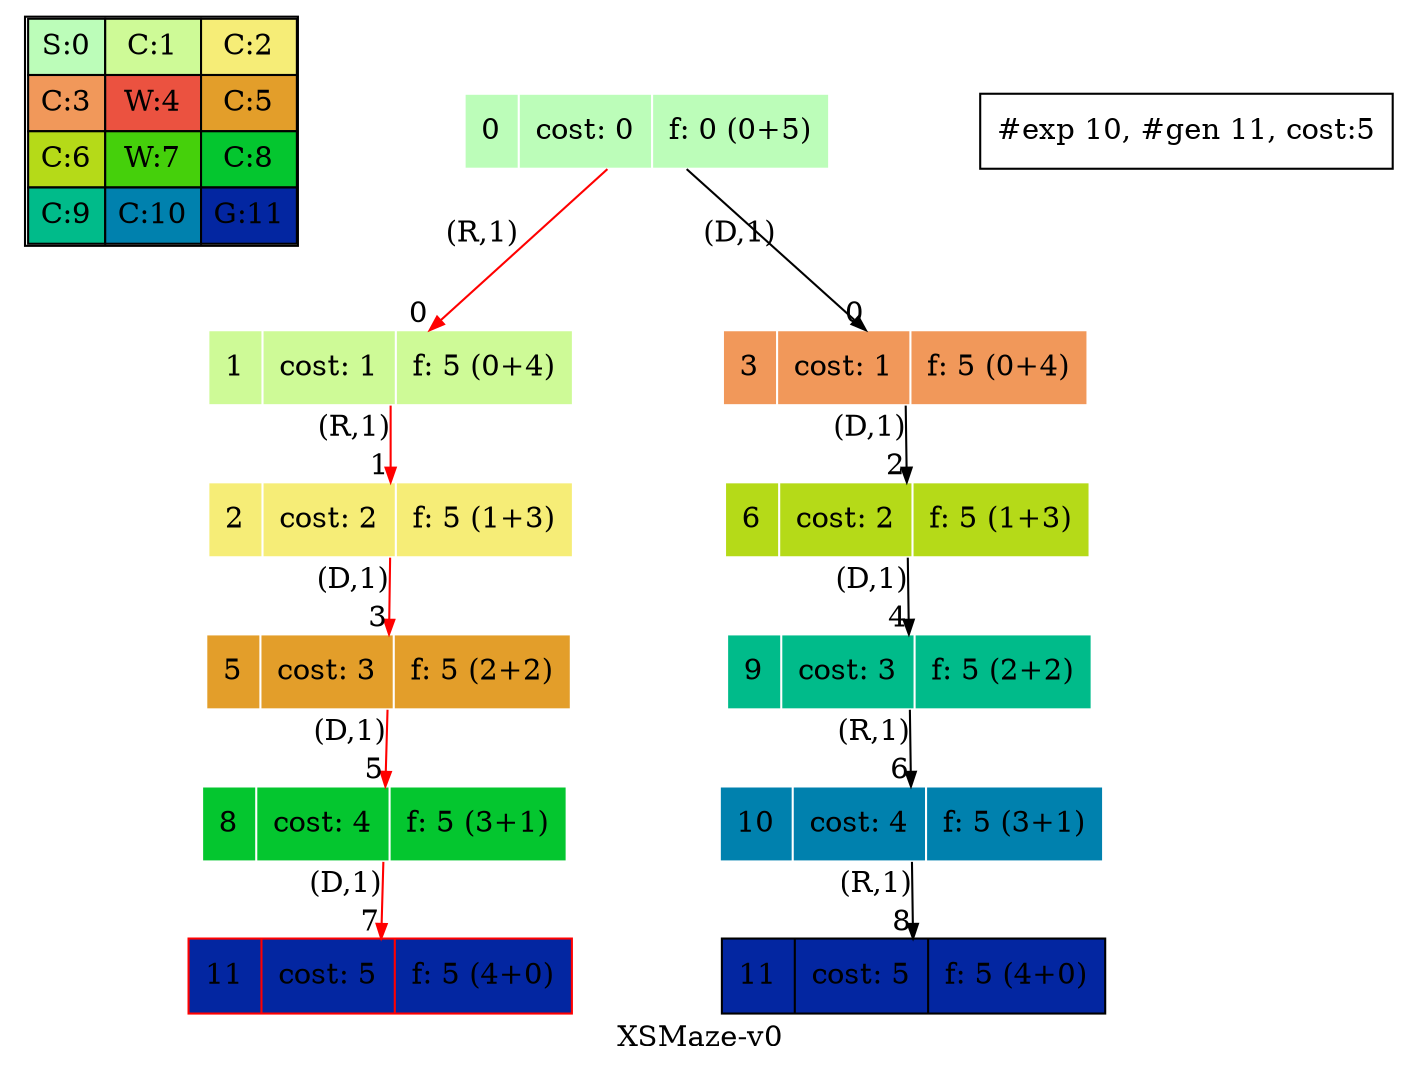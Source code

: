 digraph XSMaze { label="XSMaze-v0"
subgraph MAP {label=Map;map [shape=plaintext label=<<table border="1" cellpadding="5" cellspacing="0" cellborder="1"><tr><td bgcolor="0.32745098 0.267733   0.99083125 1.        ">S:0</td><td bgcolor="0.24117647 0.39545121 0.97940977 1.        ">C:1</td><td bgcolor="0.15490196 0.51591783 0.96349314 1.        ">C:2</td></tr><tr><td bgcolor="0.06862745 0.62692381 0.94315443 1.        ">C:3</td><td bgcolor="0.01764706 0.72643357 0.91848699 1.        ">W:4</td><td bgcolor="0.10392157 0.81262237 0.88960401 1.        ">C:5</td></tr><tr><td bgcolor="0.19803922 0.88960401 0.8534438  1.        ">C:6</td><td bgcolor="0.28431373 0.94315443 0.81619691 1.        ">W:7</td><td bgcolor="0.37058824 0.97940977 0.77520398 1.        ">C:8</td></tr><tr><td bgcolor="0.45686275 0.99770518 0.73065313 1.        ">C:9</td><td bgcolor="0.54313725 0.99770518 0.68274886 1.        ">C:10</td><td bgcolor="0.62941176 0.97940977 0.63171101 1.        ">G:11</td></tr></table>>]} 
nodesep=1 ranksep=0.5 node [shape=record] edge [arrowsize=0.7] 
"0_0" [label="<f0>0 |<f1> cost: 0 |<f2> f: 0 (0+5)", style=filled color=white fillcolor="0.32745098 0.267733   0.99083125 1.        "]
"0_0.1-1" [label="<f0>1 |<f1> cost: 1 |<f2> f: 5 (0+4)", style=filled color=white fillcolor="0.24117647 0.39545121 0.97940977 1.        "] "0_0" -> "0_0.1-1" [xlabel="(R,1)" headlabel=0color=red ];  
"0_0.3-3" [label="<f0>3 |<f1> cost: 1 |<f2> f: 5 (0+4)", style=filled color=white fillcolor="0.06862745 0.62692381 0.94315443 1.        "] "0_0" -> "0_0.3-3" [xlabel="(D,1)" headlabel=0]; 
"0_0.1.2-1" [label="<f0>2 |<f1> cost: 2 |<f2> f: 5 (1+3)", style=filled color=white fillcolor="0.15490196 0.51591783 0.96349314 1.        "] "0_0.1-1" -> "0_0.1.2-1" [xlabel="(R,1)" headlabel=1color=red ];  
"0_0.3.6-3" [label="<f0>6 |<f1> cost: 2 |<f2> f: 5 (1+3)", style=filled color=white fillcolor="0.19803922 0.88960401 0.8534438  1.        "] "0_0.3-3" -> "0_0.3.6-3" [xlabel="(D,1)" headlabel=2]; 
"0_0.1.2.5-3" [label="<f0>5 |<f1> cost: 3 |<f2> f: 5 (2+2)", style=filled color=white fillcolor="0.10392157 0.81262237 0.88960401 1.        "] "0_0.1.2-1" -> "0_0.1.2.5-3" [xlabel="(D,1)" headlabel=3color=red ];  
"0_0.3.6.9-3" [label="<f0>9 |<f1> cost: 3 |<f2> f: 5 (2+2)", style=filled color=white fillcolor="0.45686275 0.99770518 0.73065313 1.        "] "0_0.3.6-3" -> "0_0.3.6.9-3" [xlabel="(D,1)" headlabel=4]; 
"0_0.1.2.5.8-3" [label="<f0>8 |<f1> cost: 4 |<f2> f: 5 (3+1)", style=filled color=white fillcolor="0.37058824 0.97940977 0.77520398 1.        "] "0_0.1.2.5-3" -> "0_0.1.2.5.8-3" [xlabel="(D,1)" headlabel=5color=red ];  
"0_0.3.6.9.10-1" [label="<f0>10 |<f1> cost: 4 |<f2> f: 5 (3+1)", style=filled color=white fillcolor="0.54313725 0.99770518 0.68274886 1.        "] "0_0.3.6.9-3" -> "0_0.3.6.9.10-1" [xlabel="(R,1)" headlabel=6]; 
"0_0.1.2.5.8.11-3" [label="<f0>11 |<f1> cost: 5 |<f2> f: 5 (4+0)", style=filled color=red fillcolor="0.62941176 0.97940977 0.63171101 1.        "] "0_0.1.2.5.8-3" -> "0_0.1.2.5.8.11-3" [xlabel="(D,1)" headlabel=7color=red ];  
"0_0.3.6.9.10.11-1" [label="<f0>11 |<f1> cost: 5 |<f2> f: 5 (4+0)", style=filled color=black fillcolor="0.62941176 0.97940977 0.63171101 1.        "] "0_0.3.6.9.10-1" -> "0_0.3.6.9.10.11-1" [xlabel="(R,1)" headlabel=8]; 
 "#exp 10, #gen 11, cost:5" [ shape=box ];
}
